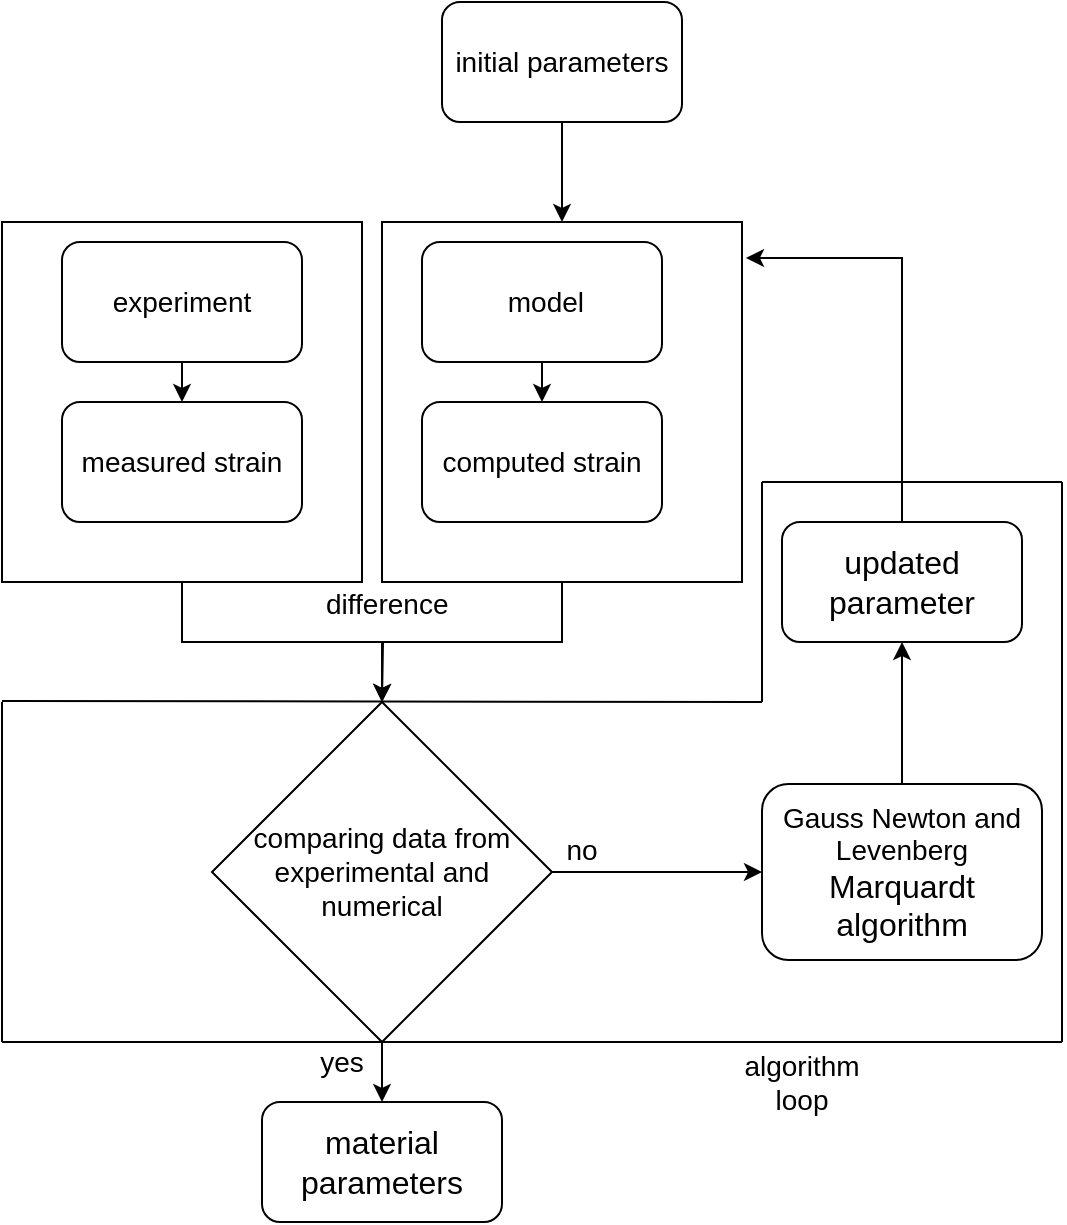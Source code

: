 <mxfile version="12.1.1" type="github" pages="1"><diagram id="lF0rX0q35j_07QWTxvxu" name="Page-1"><mxGraphModel dx="1221" dy="651" grid="1" gridSize="10" guides="1" tooltips="1" connect="1" arrows="1" fold="1" page="1" pageScale="1" pageWidth="850" pageHeight="1100" math="0" shadow="0"><root><mxCell id="0"/><mxCell id="1" parent="0"/><mxCell id="OMhY_bgIorMbpl_wwNWU-6" style="edgeStyle=orthogonalEdgeStyle;rounded=0;orthogonalLoop=1;jettySize=auto;html=1;exitX=0.5;exitY=1;exitDx=0;exitDy=0;" edge="1" parent="1" source="vDYVFtYFnN88jNjf1kR_-13"><mxGeometry relative="1" as="geometry"><mxPoint x="410" y="410" as="targetPoint"/></mxGeometry></mxCell><mxCell id="vDYVFtYFnN88jNjf1kR_-13" value="" style="whiteSpace=wrap;html=1;aspect=fixed;shadow=0;" parent="1" vertex="1"><mxGeometry x="410" y="170" width="180" height="180" as="geometry"/></mxCell><mxCell id="vDYVFtYFnN88jNjf1kR_-24" style="edgeStyle=orthogonalEdgeStyle;rounded=0;orthogonalLoop=1;jettySize=auto;html=1;exitX=0.5;exitY=1;exitDx=0;exitDy=0;entryX=0.5;entryY=0;entryDx=0;entryDy=0;" parent="1" source="vDYVFtYFnN88jNjf1kR_-11" edge="1" target="vDYVFtYFnN88jNjf1kR_-28"><mxGeometry relative="1" as="geometry"><mxPoint x="410" y="400" as="targetPoint"/></mxGeometry></mxCell><mxCell id="vDYVFtYFnN88jNjf1kR_-11" value="" style="whiteSpace=wrap;html=1;aspect=fixed;shadow=0;" parent="1" vertex="1"><mxGeometry x="220" y="170" width="180" height="180" as="geometry"/></mxCell><mxCell id="vDYVFtYFnN88jNjf1kR_-19" style="edgeStyle=orthogonalEdgeStyle;rounded=0;orthogonalLoop=1;jettySize=auto;html=1;entryX=0.5;entryY=0;entryDx=0;entryDy=0;" parent="1" source="vDYVFtYFnN88jNjf1kR_-2" target="vDYVFtYFnN88jNjf1kR_-13" edge="1"><mxGeometry relative="1" as="geometry"><mxPoint x="640" y="190" as="targetPoint"/></mxGeometry></mxCell><mxCell id="vDYVFtYFnN88jNjf1kR_-2" value="&lt;font style=&quot;font-size: 14px&quot;&gt;initial parameters&lt;/font&gt;" style="rounded=1;whiteSpace=wrap;html=1;" parent="1" vertex="1"><mxGeometry x="440" y="60" width="120" height="60" as="geometry"/></mxCell><mxCell id="vDYVFtYFnN88jNjf1kR_-3" value="&lt;font style=&quot;font-size: 14px&quot;&gt;experiment&lt;/font&gt;" style="rounded=1;whiteSpace=wrap;html=1;" parent="1" vertex="1"><mxGeometry x="250" y="180" width="120" height="60" as="geometry"/></mxCell><mxCell id="vDYVFtYFnN88jNjf1kR_-4" value="&lt;font style=&quot;font-size: 14px&quot;&gt;measured strain&lt;/font&gt;" style="rounded=1;whiteSpace=wrap;html=1;" parent="1" vertex="1"><mxGeometry x="250" y="260" width="120" height="60" as="geometry"/></mxCell><mxCell id="vDYVFtYFnN88jNjf1kR_-8" value="" style="endArrow=classic;html=1;exitX=0.5;exitY=1;exitDx=0;exitDy=0;entryX=0.5;entryY=0;entryDx=0;entryDy=0;" parent="1" source="vDYVFtYFnN88jNjf1kR_-3" target="vDYVFtYFnN88jNjf1kR_-4" edge="1"><mxGeometry width="50" height="50" relative="1" as="geometry"><mxPoint x="250" y="380" as="sourcePoint"/><mxPoint x="310" y="260" as="targetPoint"/></mxGeometry></mxCell><mxCell id="OMhY_bgIorMbpl_wwNWU-4" style="edgeStyle=orthogonalEdgeStyle;rounded=0;orthogonalLoop=1;jettySize=auto;html=1;exitX=0.5;exitY=1;exitDx=0;exitDy=0;entryX=0.5;entryY=0;entryDx=0;entryDy=0;" edge="1" parent="1" source="vDYVFtYFnN88jNjf1kR_-15" target="vDYVFtYFnN88jNjf1kR_-16"><mxGeometry relative="1" as="geometry"/></mxCell><mxCell id="vDYVFtYFnN88jNjf1kR_-15" value="&lt;font style=&quot;font-size: 14px&quot;&gt;&amp;nbsp;model&lt;/font&gt;" style="rounded=1;whiteSpace=wrap;html=1;" parent="1" vertex="1"><mxGeometry x="430" y="180" width="120" height="60" as="geometry"/></mxCell><mxCell id="vDYVFtYFnN88jNjf1kR_-16" value="&lt;font style=&quot;font-size: 14px&quot;&gt;computed strain&lt;/font&gt;" style="rounded=1;whiteSpace=wrap;html=1;" parent="1" vertex="1"><mxGeometry x="430" y="260" width="120" height="60" as="geometry"/></mxCell><mxCell id="vDYVFtYFnN88jNjf1kR_-29" style="edgeStyle=orthogonalEdgeStyle;rounded=0;orthogonalLoop=1;jettySize=auto;html=1;exitX=0.5;exitY=1;exitDx=0;exitDy=0;" parent="1" source="vDYVFtYFnN88jNjf1kR_-28" edge="1"><mxGeometry relative="1" as="geometry"><mxPoint x="410" y="610" as="targetPoint"/></mxGeometry></mxCell><mxCell id="vDYVFtYFnN88jNjf1kR_-30" style="edgeStyle=orthogonalEdgeStyle;rounded=0;orthogonalLoop=1;jettySize=auto;html=1;exitX=1;exitY=0.5;exitDx=0;exitDy=0;" parent="1" source="vDYVFtYFnN88jNjf1kR_-28" target="vDYVFtYFnN88jNjf1kR_-31" edge="1"><mxGeometry relative="1" as="geometry"><mxPoint x="560" y="495" as="targetPoint"/></mxGeometry></mxCell><mxCell id="vDYVFtYFnN88jNjf1kR_-28" value="&lt;font style=&quot;font-size: 14px&quot;&gt;comparing data from experimental and numerical&lt;/font&gt;" style="rhombus;whiteSpace=wrap;html=1;shadow=0;" parent="1" vertex="1"><mxGeometry x="325" y="410" width="170" height="170" as="geometry"/></mxCell><mxCell id="OMhY_bgIorMbpl_wwNWU-5" style="edgeStyle=orthogonalEdgeStyle;rounded=0;orthogonalLoop=1;jettySize=auto;html=1;exitX=0.5;exitY=0;exitDx=0;exitDy=0;entryX=0.5;entryY=1;entryDx=0;entryDy=0;" edge="1" parent="1" source="vDYVFtYFnN88jNjf1kR_-31" target="vDYVFtYFnN88jNjf1kR_-32"><mxGeometry relative="1" as="geometry"/></mxCell><mxCell id="vDYVFtYFnN88jNjf1kR_-31" value="&lt;div&gt;&lt;font style=&quot;font-size: 14px&quot;&gt;Gauss Newton and Levenberg &lt;/font&gt;&lt;font size=&quot;3&quot;&gt;Marquardt algorithm&lt;/font&gt;&lt;br&gt;&lt;font style=&quot;font-size: 14px&quot;&gt;&lt;span style=&quot;font-size: 20.0pt ; font-family: &amp;#34;times new roman&amp;#34; ; color: black&quot;&gt;&lt;/span&gt;&lt;/font&gt;&lt;/div&gt;" style="rounded=1;whiteSpace=wrap;html=1;" parent="1" vertex="1"><mxGeometry x="600" y="451" width="140" height="88" as="geometry"/></mxCell><mxCell id="vDYVFtYFnN88jNjf1kR_-35" style="edgeStyle=orthogonalEdgeStyle;rounded=0;orthogonalLoop=1;jettySize=auto;html=1;exitX=0.5;exitY=0;exitDx=0;exitDy=0;entryX=1.011;entryY=0.1;entryDx=0;entryDy=0;entryPerimeter=0;" parent="1" source="vDYVFtYFnN88jNjf1kR_-32" target="vDYVFtYFnN88jNjf1kR_-13" edge="1"><mxGeometry relative="1" as="geometry"/></mxCell><mxCell id="vDYVFtYFnN88jNjf1kR_-32" value="&lt;font size=&quot;3&quot;&gt;updated parameter&lt;br&gt;&lt;/font&gt;" style="rounded=1;whiteSpace=wrap;html=1;shadow=0;" parent="1" vertex="1"><mxGeometry x="610" y="320" width="120" height="60" as="geometry"/></mxCell><mxCell id="vDYVFtYFnN88jNjf1kR_-36" value="&lt;font size=&quot;3&quot;&gt;material parameters&lt;br&gt;&lt;/font&gt;" style="rounded=1;whiteSpace=wrap;html=1;shadow=0;" parent="1" vertex="1"><mxGeometry x="350" y="610" width="120" height="60" as="geometry"/></mxCell><mxCell id="vDYVFtYFnN88jNjf1kR_-37" value="&lt;font style=&quot;font-size: 14px&quot;&gt;yes&lt;/font&gt;" style="text;html=1;strokeColor=none;fillColor=none;align=center;verticalAlign=middle;whiteSpace=wrap;rounded=0;shadow=0;rotation=0;" parent="1" vertex="1"><mxGeometry x="370" y="580" width="40" height="20" as="geometry"/></mxCell><mxCell id="vDYVFtYFnN88jNjf1kR_-38" value="&lt;font style=&quot;font-size: 14px&quot;&gt;no&lt;/font&gt;" style="text;html=1;strokeColor=none;fillColor=none;align=center;verticalAlign=middle;whiteSpace=wrap;rounded=0;shadow=0;" parent="1" vertex="1"><mxGeometry x="490" y="474" width="40" height="20" as="geometry"/></mxCell><mxCell id="OMhY_bgIorMbpl_wwNWU-1" value="&lt;font style=&quot;font-size: 14px&quot;&gt;difference&lt;/font&gt;" style="text;html=1;resizable=0;points=[];autosize=1;align=left;verticalAlign=top;spacingTop=-4;" vertex="1" parent="1"><mxGeometry x="380" y="350" width="80" height="20" as="geometry"/></mxCell><mxCell id="OMhY_bgIorMbpl_wwNWU-9" value="" style="endArrow=none;html=1;" edge="1" parent="1"><mxGeometry width="50" height="50" relative="1" as="geometry"><mxPoint x="220" y="409.5" as="sourcePoint"/><mxPoint x="600" y="410" as="targetPoint"/></mxGeometry></mxCell><mxCell id="OMhY_bgIorMbpl_wwNWU-10" value="" style="endArrow=none;html=1;" edge="1" parent="1"><mxGeometry width="50" height="50" relative="1" as="geometry"><mxPoint x="600" y="410" as="sourcePoint"/><mxPoint x="600" y="300" as="targetPoint"/></mxGeometry></mxCell><mxCell id="OMhY_bgIorMbpl_wwNWU-11" value="" style="endArrow=none;html=1;" edge="1" parent="1"><mxGeometry width="50" height="50" relative="1" as="geometry"><mxPoint x="750" y="300" as="sourcePoint"/><mxPoint x="600" y="300" as="targetPoint"/></mxGeometry></mxCell><mxCell id="OMhY_bgIorMbpl_wwNWU-12" value="" style="endArrow=none;html=1;" edge="1" parent="1"><mxGeometry width="50" height="50" relative="1" as="geometry"><mxPoint x="750" y="580" as="sourcePoint"/><mxPoint x="750" y="300" as="targetPoint"/></mxGeometry></mxCell><mxCell id="OMhY_bgIorMbpl_wwNWU-13" value="" style="endArrow=none;html=1;" edge="1" parent="1"><mxGeometry width="50" height="50" relative="1" as="geometry"><mxPoint x="220" y="580" as="sourcePoint"/><mxPoint x="220" y="410" as="targetPoint"/></mxGeometry></mxCell><mxCell id="OMhY_bgIorMbpl_wwNWU-15" value="" style="endArrow=none;html=1;" edge="1" parent="1"><mxGeometry width="50" height="50" relative="1" as="geometry"><mxPoint x="750" y="580" as="sourcePoint"/><mxPoint x="220" y="580" as="targetPoint"/></mxGeometry></mxCell><mxCell id="OMhY_bgIorMbpl_wwNWU-16" value="&lt;font style=&quot;font-size: 14px&quot;&gt;algorithm loop&lt;/font&gt;" style="text;html=1;strokeColor=none;fillColor=none;align=center;verticalAlign=middle;whiteSpace=wrap;rounded=0;" vertex="1" parent="1"><mxGeometry x="600" y="590" width="40" height="20" as="geometry"/></mxCell></root></mxGraphModel></diagram></mxfile>